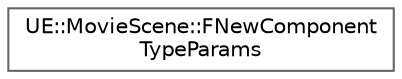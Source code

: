 digraph "Graphical Class Hierarchy"
{
 // INTERACTIVE_SVG=YES
 // LATEX_PDF_SIZE
  bgcolor="transparent";
  edge [fontname=Helvetica,fontsize=10,labelfontname=Helvetica,labelfontsize=10];
  node [fontname=Helvetica,fontsize=10,shape=box,height=0.2,width=0.4];
  rankdir="LR";
  Node0 [id="Node000000",label="UE::MovieScene::FNewComponent\lTypeParams",height=0.2,width=0.4,color="grey40", fillcolor="white", style="filled",URL="$db/dd3/structUE_1_1MovieScene_1_1FNewComponentTypeParams.html",tooltip=" "];
}
